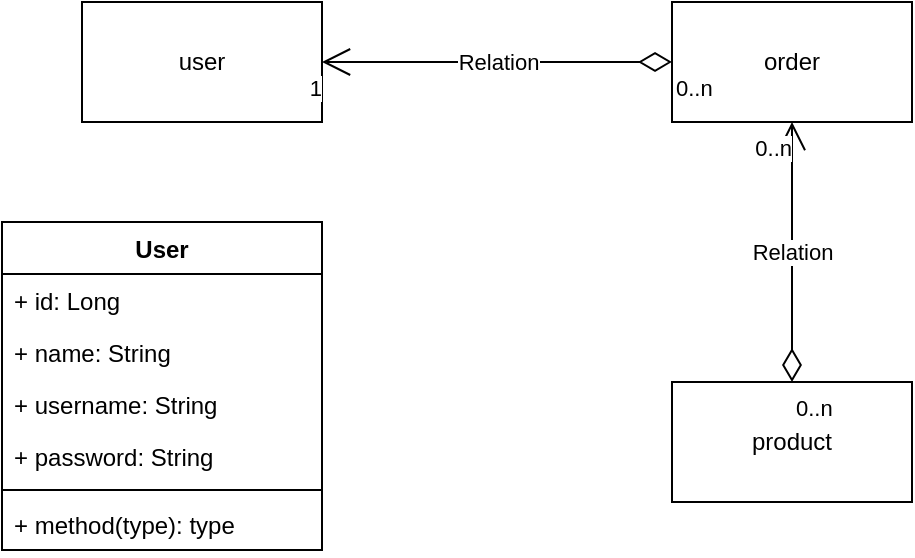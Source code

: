 <mxfile version="13.6.4" type="device"><diagram id="H4kNBy65Xic_GA8_1t_s" name="Page-1"><mxGraphModel dx="651" dy="400" grid="1" gridSize="10" guides="1" tooltips="1" connect="1" arrows="1" fold="1" page="1" pageScale="1" pageWidth="850" pageHeight="1100" math="0" shadow="0"><root><mxCell id="0"/><mxCell id="1" parent="0"/><mxCell id="hH8Njn6EOLQC3EoyNGqr-1" value="user" style="rounded=0;whiteSpace=wrap;html=1;" parent="1" vertex="1"><mxGeometry x="70" y="90" width="120" height="60" as="geometry"/></mxCell><mxCell id="hH8Njn6EOLQC3EoyNGqr-2" value="product" style="rounded=0;whiteSpace=wrap;html=1;" parent="1" vertex="1"><mxGeometry x="365" y="280" width="120" height="60" as="geometry"/></mxCell><mxCell id="hH8Njn6EOLQC3EoyNGqr-3" value="order" style="rounded=0;whiteSpace=wrap;html=1;" parent="1" vertex="1"><mxGeometry x="365" y="90" width="120" height="60" as="geometry"/></mxCell><mxCell id="hH8Njn6EOLQC3EoyNGqr-4" value="Relation" style="endArrow=open;html=1;endSize=12;startArrow=diamondThin;startSize=14;startFill=0;edgeStyle=orthogonalEdgeStyle;entryX=1;entryY=0.5;entryDx=0;entryDy=0;exitX=0;exitY=0.5;exitDx=0;exitDy=0;" parent="1" source="hH8Njn6EOLQC3EoyNGqr-3" target="hH8Njn6EOLQC3EoyNGqr-1" edge="1"><mxGeometry relative="1" as="geometry"><mxPoint x="190" y="310" as="sourcePoint"/><mxPoint x="350" y="310" as="targetPoint"/></mxGeometry></mxCell><mxCell id="hH8Njn6EOLQC3EoyNGqr-5" value="0..n" style="edgeLabel;resizable=0;html=1;align=left;verticalAlign=top;" parent="hH8Njn6EOLQC3EoyNGqr-4" connectable="0" vertex="1"><mxGeometry x="-1" relative="1" as="geometry"/></mxCell><mxCell id="hH8Njn6EOLQC3EoyNGqr-6" value="1" style="edgeLabel;resizable=0;html=1;align=right;verticalAlign=top;" parent="hH8Njn6EOLQC3EoyNGqr-4" connectable="0" vertex="1"><mxGeometry x="1" relative="1" as="geometry"/></mxCell><mxCell id="hH8Njn6EOLQC3EoyNGqr-7" value="Relation" style="endArrow=open;html=1;endSize=12;startArrow=diamondThin;startSize=14;startFill=0;edgeStyle=orthogonalEdgeStyle;entryX=0.5;entryY=1;entryDx=0;entryDy=0;exitX=0.5;exitY=0;exitDx=0;exitDy=0;" parent="1" source="hH8Njn6EOLQC3EoyNGqr-2" target="hH8Njn6EOLQC3EoyNGqr-3" edge="1"><mxGeometry relative="1" as="geometry"><mxPoint x="190" y="310" as="sourcePoint"/><mxPoint x="350" y="310" as="targetPoint"/></mxGeometry></mxCell><mxCell id="hH8Njn6EOLQC3EoyNGqr-8" value="0..n" style="edgeLabel;resizable=0;html=1;align=left;verticalAlign=top;" parent="hH8Njn6EOLQC3EoyNGqr-7" connectable="0" vertex="1"><mxGeometry x="-1" relative="1" as="geometry"/></mxCell><mxCell id="hH8Njn6EOLQC3EoyNGqr-9" value="0..n" style="edgeLabel;resizable=0;html=1;align=right;verticalAlign=top;" parent="hH8Njn6EOLQC3EoyNGqr-7" connectable="0" vertex="1"><mxGeometry x="1" relative="1" as="geometry"/></mxCell><mxCell id="YbKtSDu34XLpmKIGUXrN-5" value="User" style="swimlane;fontStyle=1;align=center;verticalAlign=top;childLayout=stackLayout;horizontal=1;startSize=26;horizontalStack=0;resizeParent=1;resizeParentMax=0;resizeLast=0;collapsible=1;marginBottom=0;" vertex="1" parent="1"><mxGeometry x="30" y="200" width="160" height="164" as="geometry"/></mxCell><mxCell id="YbKtSDu34XLpmKIGUXrN-6" value="+ id: Long" style="text;strokeColor=none;fillColor=none;align=left;verticalAlign=top;spacingLeft=4;spacingRight=4;overflow=hidden;rotatable=0;points=[[0,0.5],[1,0.5]];portConstraint=eastwest;" vertex="1" parent="YbKtSDu34XLpmKIGUXrN-5"><mxGeometry y="26" width="160" height="26" as="geometry"/></mxCell><mxCell id="YbKtSDu34XLpmKIGUXrN-10" value="+ name: String" style="text;strokeColor=none;fillColor=none;align=left;verticalAlign=top;spacingLeft=4;spacingRight=4;overflow=hidden;rotatable=0;points=[[0,0.5],[1,0.5]];portConstraint=eastwest;" vertex="1" parent="YbKtSDu34XLpmKIGUXrN-5"><mxGeometry y="52" width="160" height="26" as="geometry"/></mxCell><mxCell id="YbKtSDu34XLpmKIGUXrN-11" value="+ username: String" style="text;strokeColor=none;fillColor=none;align=left;verticalAlign=top;spacingLeft=4;spacingRight=4;overflow=hidden;rotatable=0;points=[[0,0.5],[1,0.5]];portConstraint=eastwest;" vertex="1" parent="YbKtSDu34XLpmKIGUXrN-5"><mxGeometry y="78" width="160" height="26" as="geometry"/></mxCell><mxCell id="YbKtSDu34XLpmKIGUXrN-12" value="+ password: String" style="text;strokeColor=none;fillColor=none;align=left;verticalAlign=top;spacingLeft=4;spacingRight=4;overflow=hidden;rotatable=0;points=[[0,0.5],[1,0.5]];portConstraint=eastwest;" vertex="1" parent="YbKtSDu34XLpmKIGUXrN-5"><mxGeometry y="104" width="160" height="26" as="geometry"/></mxCell><mxCell id="YbKtSDu34XLpmKIGUXrN-7" value="" style="line;strokeWidth=1;fillColor=none;align=left;verticalAlign=middle;spacingTop=-1;spacingLeft=3;spacingRight=3;rotatable=0;labelPosition=right;points=[];portConstraint=eastwest;" vertex="1" parent="YbKtSDu34XLpmKIGUXrN-5"><mxGeometry y="130" width="160" height="8" as="geometry"/></mxCell><mxCell id="YbKtSDu34XLpmKIGUXrN-8" value="+ method(type): type" style="text;strokeColor=none;fillColor=none;align=left;verticalAlign=top;spacingLeft=4;spacingRight=4;overflow=hidden;rotatable=0;points=[[0,0.5],[1,0.5]];portConstraint=eastwest;" vertex="1" parent="YbKtSDu34XLpmKIGUXrN-5"><mxGeometry y="138" width="160" height="26" as="geometry"/></mxCell></root></mxGraphModel></diagram></mxfile>